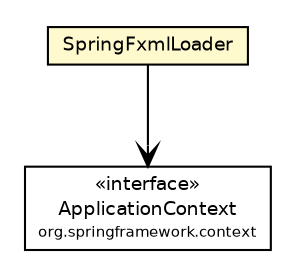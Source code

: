 #!/usr/local/bin/dot
#
# Class diagram 
# Generated by UMLGraph version R5_6 (http://www.umlgraph.org/)
#

digraph G {
	edge [fontname="Helvetica",fontsize=10,labelfontname="Helvetica",labelfontsize=10];
	node [fontname="Helvetica",fontsize=10,shape=plaintext];
	nodesep=0.25;
	ranksep=0.5;
	// net.ljcomputing.spring.SpringFxmlLoader
	c2481 [label=<<table title="net.ljcomputing.spring.SpringFxmlLoader" border="0" cellborder="1" cellspacing="0" cellpadding="2" port="p" bgcolor="lemonChiffon" href="./SpringFxmlLoader.html">
		<tr><td><table border="0" cellspacing="0" cellpadding="1">
<tr><td align="center" balign="center"> SpringFxmlLoader </td></tr>
		</table></td></tr>
		</table>>, URL="./SpringFxmlLoader.html", fontname="Helvetica", fontcolor="black", fontsize=9.0];
	// net.ljcomputing.spring.SpringFxmlLoader NAVASSOC org.springframework.context.ApplicationContext
	c2481:p -> c2537:p [taillabel="", label="", headlabel="", fontname="Helvetica", fontcolor="black", fontsize=10.0, color="black", arrowhead=open];
	// org.springframework.context.ApplicationContext
	c2537 [label=<<table title="org.springframework.context.ApplicationContext" border="0" cellborder="1" cellspacing="0" cellpadding="2" port="p">
		<tr><td><table border="0" cellspacing="0" cellpadding="1">
<tr><td align="center" balign="center"> &#171;interface&#187; </td></tr>
<tr><td align="center" balign="center"> ApplicationContext </td></tr>
<tr><td align="center" balign="center"><font point-size="7.0"> org.springframework.context </font></td></tr>
		</table></td></tr>
		</table>>, URL="null", fontname="Helvetica", fontcolor="black", fontsize=9.0];
}

